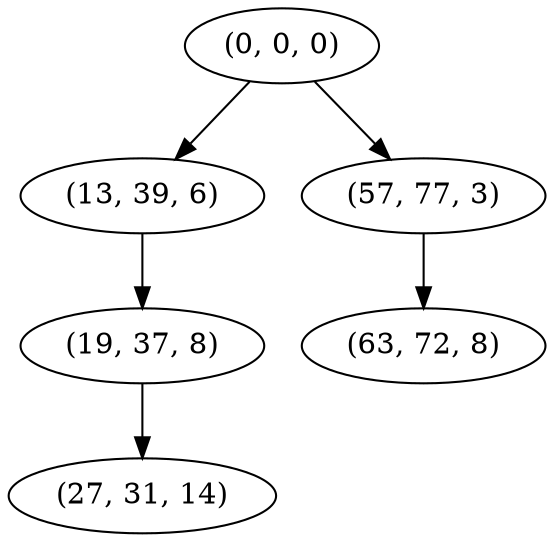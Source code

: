 digraph tree {
    "(0, 0, 0)";
    "(13, 39, 6)";
    "(19, 37, 8)";
    "(27, 31, 14)";
    "(57, 77, 3)";
    "(63, 72, 8)";
    "(0, 0, 0)" -> "(13, 39, 6)";
    "(0, 0, 0)" -> "(57, 77, 3)";
    "(13, 39, 6)" -> "(19, 37, 8)";
    "(19, 37, 8)" -> "(27, 31, 14)";
    "(57, 77, 3)" -> "(63, 72, 8)";
}
